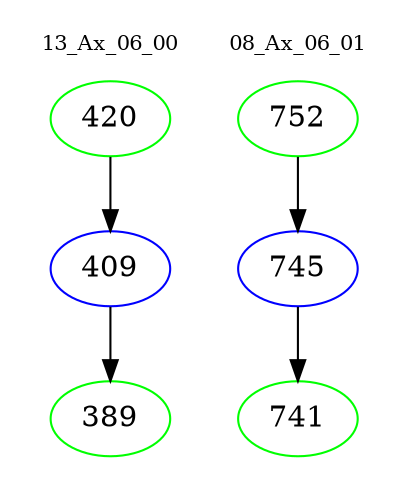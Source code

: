 digraph{
subgraph cluster_0 {
color = white
label = "13_Ax_06_00";
fontsize=10;
T0_420 [label="420", color="green"]
T0_420 -> T0_409 [color="black"]
T0_409 [label="409", color="blue"]
T0_409 -> T0_389 [color="black"]
T0_389 [label="389", color="green"]
}
subgraph cluster_1 {
color = white
label = "08_Ax_06_01";
fontsize=10;
T1_752 [label="752", color="green"]
T1_752 -> T1_745 [color="black"]
T1_745 [label="745", color="blue"]
T1_745 -> T1_741 [color="black"]
T1_741 [label="741", color="green"]
}
}
